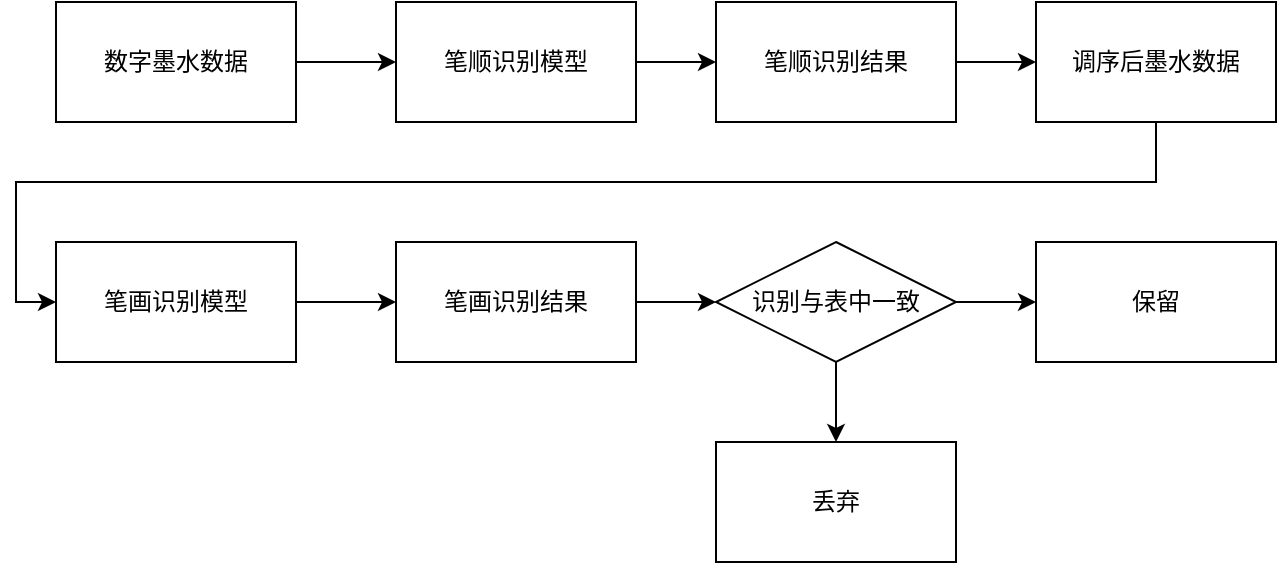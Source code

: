 <mxfile version="22.1.11" type="device">
  <diagram id="kgpKYQtTHZ0yAKxKKP6v" name="Page-1">
    <mxGraphModel dx="1004" dy="745" grid="1" gridSize="10" guides="1" tooltips="1" connect="1" arrows="1" fold="1" page="1" pageScale="1" pageWidth="850" pageHeight="1100" math="0" shadow="0">
      <root>
        <mxCell id="0" />
        <mxCell id="1" parent="0" />
        <mxCell id="YICy9N89DrqObHOrj7AL-2" value="" style="edgeStyle=orthogonalEdgeStyle;rounded=0;orthogonalLoop=1;jettySize=auto;html=1;entryX=0;entryY=0.5;entryDx=0;entryDy=0;exitX=0.5;exitY=1;exitDx=0;exitDy=0;" edge="1" parent="1" source="YICy9N89DrqObHOrj7AL-10" target="pKxXthLLYMFCjSLsOqGF-3">
          <mxGeometry relative="1" as="geometry" />
        </mxCell>
        <mxCell id="FvxHaWupQEMrMfIXqAI6-1" value="数字墨水数据" style="rounded=0;whiteSpace=wrap;html=1;" parent="1" vertex="1">
          <mxGeometry x="60" y="470" width="120" height="60" as="geometry" />
        </mxCell>
        <mxCell id="pKxXthLLYMFCjSLsOqGF-2" value="笔顺识别模型" style="rounded=0;whiteSpace=wrap;html=1;" parent="1" vertex="1">
          <mxGeometry x="230" y="470" width="120" height="60" as="geometry" />
        </mxCell>
        <mxCell id="pKxXthLLYMFCjSLsOqGF-3" value="笔画识别模型" style="rounded=0;whiteSpace=wrap;html=1;" parent="1" vertex="1">
          <mxGeometry x="60" y="590" width="120" height="60" as="geometry" />
        </mxCell>
        <mxCell id="YICy9N89DrqObHOrj7AL-3" value="" style="edgeStyle=orthogonalEdgeStyle;rounded=0;orthogonalLoop=1;jettySize=auto;html=1;entryX=0;entryY=0.5;entryDx=0;entryDy=0;exitX=1;exitY=0.5;exitDx=0;exitDy=0;" edge="1" parent="1" source="FvxHaWupQEMrMfIXqAI6-1" target="pKxXthLLYMFCjSLsOqGF-2">
          <mxGeometry relative="1" as="geometry">
            <mxPoint x="190" y="570" as="sourcePoint" />
            <mxPoint x="260" y="630" as="targetPoint" />
          </mxGeometry>
        </mxCell>
        <mxCell id="YICy9N89DrqObHOrj7AL-8" value="笔顺识别结果" style="rounded=0;whiteSpace=wrap;html=1;" vertex="1" parent="1">
          <mxGeometry x="390" y="470" width="120" height="60" as="geometry" />
        </mxCell>
        <mxCell id="YICy9N89DrqObHOrj7AL-19" value="" style="edgeStyle=orthogonalEdgeStyle;rounded=0;orthogonalLoop=1;jettySize=auto;html=1;" edge="1" parent="1" source="YICy9N89DrqObHOrj7AL-9" target="YICy9N89DrqObHOrj7AL-18">
          <mxGeometry relative="1" as="geometry" />
        </mxCell>
        <mxCell id="YICy9N89DrqObHOrj7AL-9" value="笔画识别结果" style="rounded=0;whiteSpace=wrap;html=1;" vertex="1" parent="1">
          <mxGeometry x="230" y="590" width="120" height="60" as="geometry" />
        </mxCell>
        <mxCell id="YICy9N89DrqObHOrj7AL-10" value="调序后墨水数据" style="rounded=0;whiteSpace=wrap;html=1;" vertex="1" parent="1">
          <mxGeometry x="550" y="470" width="120" height="60" as="geometry" />
        </mxCell>
        <mxCell id="YICy9N89DrqObHOrj7AL-11" value="丢弃" style="rounded=0;whiteSpace=wrap;html=1;" vertex="1" parent="1">
          <mxGeometry x="390" y="690" width="120" height="60" as="geometry" />
        </mxCell>
        <mxCell id="YICy9N89DrqObHOrj7AL-12" value="" style="endArrow=classic;html=1;rounded=0;exitX=1;exitY=0.5;exitDx=0;exitDy=0;entryX=0;entryY=0.5;entryDx=0;entryDy=0;" edge="1" parent="1" source="pKxXthLLYMFCjSLsOqGF-2" target="YICy9N89DrqObHOrj7AL-8">
          <mxGeometry width="50" height="50" relative="1" as="geometry">
            <mxPoint x="430" y="450" as="sourcePoint" />
            <mxPoint x="480" y="400" as="targetPoint" />
          </mxGeometry>
        </mxCell>
        <mxCell id="YICy9N89DrqObHOrj7AL-13" value="" style="endArrow=classic;html=1;rounded=0;exitX=1;exitY=0.5;exitDx=0;exitDy=0;entryX=0;entryY=0.5;entryDx=0;entryDy=0;" edge="1" parent="1" source="YICy9N89DrqObHOrj7AL-8" target="YICy9N89DrqObHOrj7AL-10">
          <mxGeometry width="50" height="50" relative="1" as="geometry">
            <mxPoint x="365" y="510" as="sourcePoint" />
            <mxPoint x="400" y="510" as="targetPoint" />
          </mxGeometry>
        </mxCell>
        <mxCell id="YICy9N89DrqObHOrj7AL-14" value="" style="edgeStyle=orthogonalEdgeStyle;rounded=0;orthogonalLoop=1;jettySize=auto;html=1;entryX=0;entryY=0.5;entryDx=0;entryDy=0;exitX=1;exitY=0.5;exitDx=0;exitDy=0;" edge="1" parent="1" source="pKxXthLLYMFCjSLsOqGF-3" target="YICy9N89DrqObHOrj7AL-9">
          <mxGeometry relative="1" as="geometry">
            <mxPoint x="630" y="540" as="sourcePoint" />
            <mxPoint x="245" y="630" as="targetPoint" />
          </mxGeometry>
        </mxCell>
        <mxCell id="YICy9N89DrqObHOrj7AL-16" value="保留" style="rounded=0;whiteSpace=wrap;html=1;" vertex="1" parent="1">
          <mxGeometry x="550" y="590" width="120" height="60" as="geometry" />
        </mxCell>
        <mxCell id="YICy9N89DrqObHOrj7AL-20" value="" style="edgeStyle=orthogonalEdgeStyle;rounded=0;orthogonalLoop=1;jettySize=auto;html=1;" edge="1" parent="1" source="YICy9N89DrqObHOrj7AL-18" target="YICy9N89DrqObHOrj7AL-16">
          <mxGeometry relative="1" as="geometry" />
        </mxCell>
        <mxCell id="YICy9N89DrqObHOrj7AL-21" value="" style="edgeStyle=orthogonalEdgeStyle;rounded=0;orthogonalLoop=1;jettySize=auto;html=1;" edge="1" parent="1" source="YICy9N89DrqObHOrj7AL-18" target="YICy9N89DrqObHOrj7AL-11">
          <mxGeometry relative="1" as="geometry" />
        </mxCell>
        <mxCell id="YICy9N89DrqObHOrj7AL-18" value="识别与表中一致" style="rhombus;whiteSpace=wrap;html=1;" vertex="1" parent="1">
          <mxGeometry x="390" y="590" width="120" height="60" as="geometry" />
        </mxCell>
      </root>
    </mxGraphModel>
  </diagram>
</mxfile>
